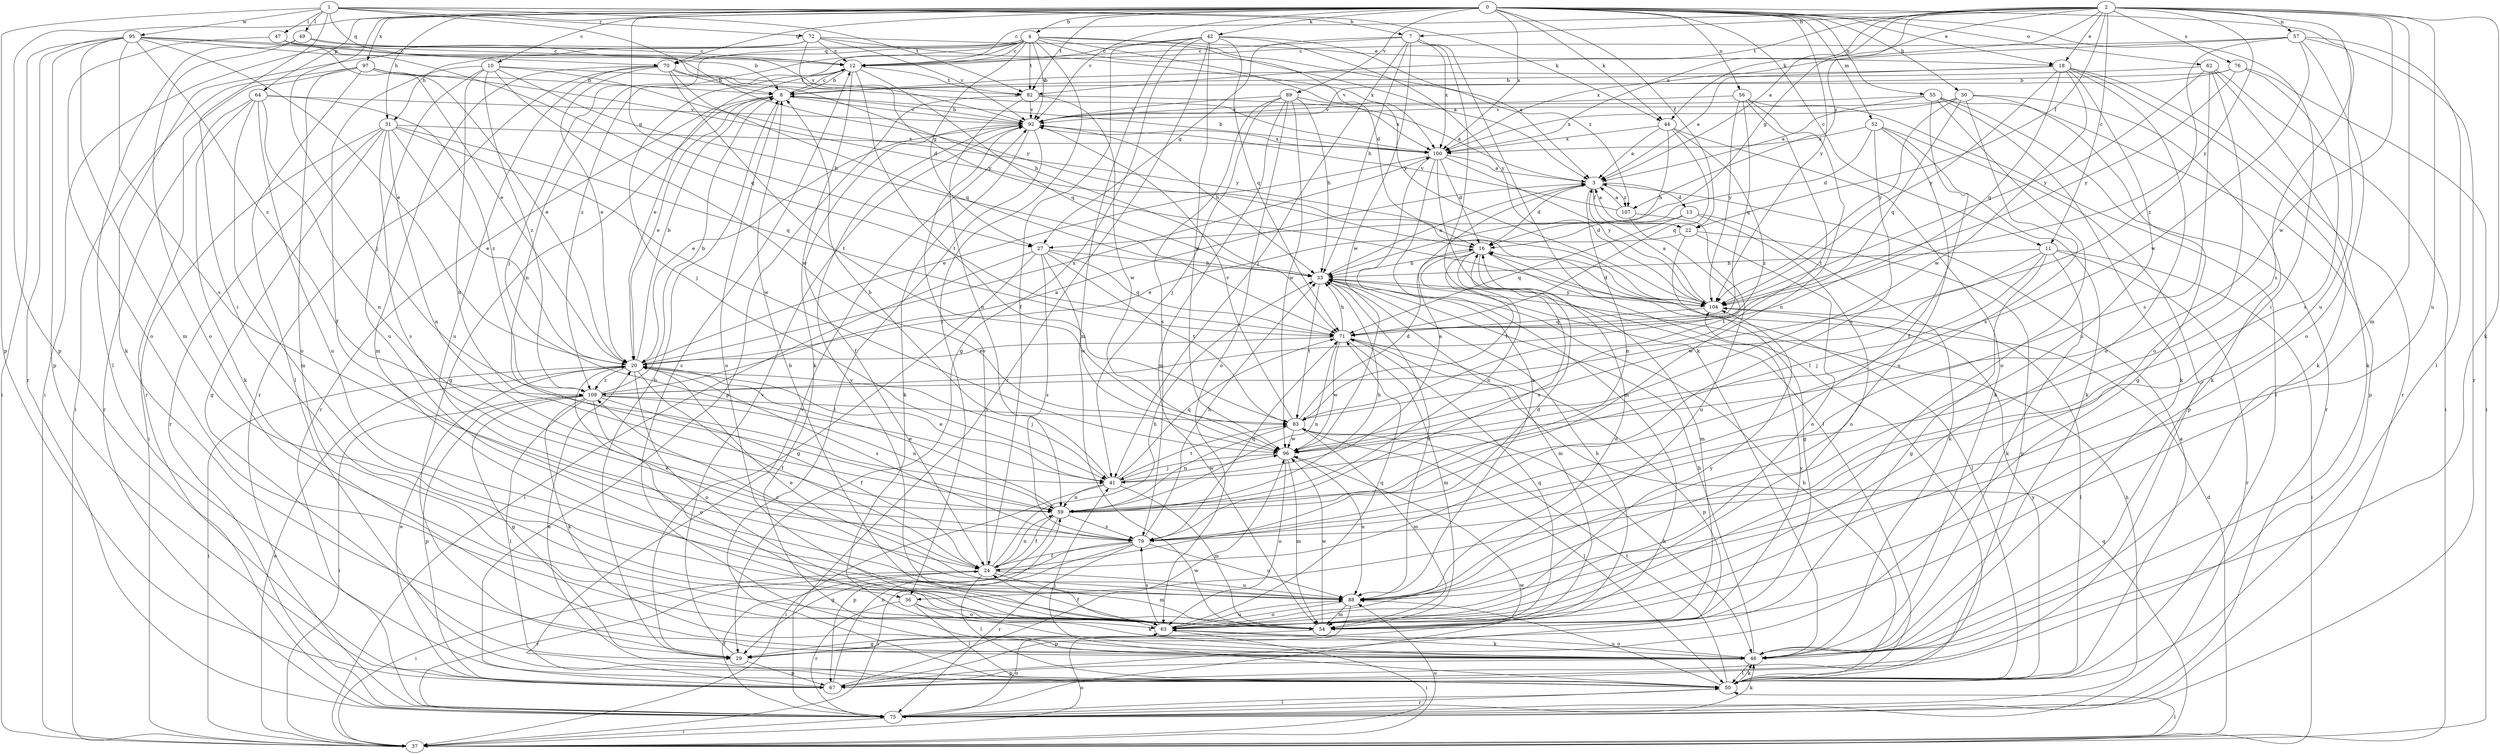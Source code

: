 strict digraph  {
0;
1;
2;
3;
4;
7;
8;
10;
11;
12;
13;
16;
18;
20;
22;
24;
27;
29;
30;
31;
33;
36;
37;
41;
42;
44;
46;
47;
49;
50;
52;
54;
55;
56;
57;
59;
62;
63;
64;
67;
70;
71;
72;
75;
76;
79;
82;
83;
88;
89;
92;
95;
96;
97;
100;
104;
107;
109;
0 -> 4  [label=b];
0 -> 10  [label=c];
0 -> 11  [label=c];
0 -> 18  [label=e];
0 -> 22  [label=f];
0 -> 27  [label=g];
0 -> 30  [label=h];
0 -> 31  [label=h];
0 -> 36  [label=i];
0 -> 41  [label=j];
0 -> 42  [label=k];
0 -> 44  [label=k];
0 -> 52  [label=m];
0 -> 55  [label=n];
0 -> 56  [label=n];
0 -> 62  [label=o];
0 -> 64  [label=p];
0 -> 67  [label=p];
0 -> 70  [label=q];
0 -> 82  [label=t];
0 -> 88  [label=u];
0 -> 89  [label=v];
0 -> 92  [label=v];
0 -> 97  [label=x];
0 -> 100  [label=x];
0 -> 104  [label=y];
1 -> 7  [label=b];
1 -> 36  [label=i];
1 -> 44  [label=k];
1 -> 47  [label=l];
1 -> 49  [label=l];
1 -> 67  [label=p];
1 -> 70  [label=q];
1 -> 72  [label=r];
1 -> 82  [label=t];
1 -> 95  [label=w];
1 -> 104  [label=y];
2 -> 3  [label=a];
2 -> 7  [label=b];
2 -> 11  [label=c];
2 -> 12  [label=c];
2 -> 18  [label=e];
2 -> 22  [label=f];
2 -> 27  [label=g];
2 -> 44  [label=k];
2 -> 46  [label=k];
2 -> 54  [label=m];
2 -> 57  [label=n];
2 -> 76  [label=s];
2 -> 79  [label=s];
2 -> 82  [label=t];
2 -> 88  [label=u];
2 -> 96  [label=w];
2 -> 100  [label=x];
2 -> 104  [label=y];
2 -> 107  [label=z];
3 -> 13  [label=d];
3 -> 16  [label=d];
3 -> 22  [label=f];
3 -> 59  [label=n];
3 -> 107  [label=z];
4 -> 12  [label=c];
4 -> 16  [label=d];
4 -> 18  [label=e];
4 -> 27  [label=g];
4 -> 31  [label=h];
4 -> 36  [label=i];
4 -> 41  [label=j];
4 -> 59  [label=n];
4 -> 70  [label=q];
4 -> 82  [label=t];
4 -> 92  [label=v];
4 -> 104  [label=y];
4 -> 107  [label=z];
4 -> 109  [label=z];
7 -> 12  [label=c];
7 -> 27  [label=g];
7 -> 33  [label=h];
7 -> 41  [label=j];
7 -> 46  [label=k];
7 -> 50  [label=l];
7 -> 96  [label=w];
7 -> 100  [label=x];
8 -> 12  [label=c];
8 -> 20  [label=e];
8 -> 29  [label=g];
8 -> 63  [label=o];
8 -> 75  [label=r];
8 -> 92  [label=v];
10 -> 24  [label=f];
10 -> 33  [label=h];
10 -> 59  [label=n];
10 -> 82  [label=t];
10 -> 88  [label=u];
10 -> 96  [label=w];
10 -> 104  [label=y];
10 -> 109  [label=z];
11 -> 29  [label=g];
11 -> 33  [label=h];
11 -> 37  [label=i];
11 -> 41  [label=j];
11 -> 46  [label=k];
11 -> 75  [label=r];
11 -> 96  [label=w];
12 -> 8  [label=b];
12 -> 20  [label=e];
12 -> 41  [label=j];
12 -> 46  [label=k];
12 -> 71  [label=q];
12 -> 82  [label=t];
12 -> 83  [label=t];
13 -> 16  [label=d];
13 -> 46  [label=k];
13 -> 63  [label=o];
13 -> 71  [label=q];
16 -> 33  [label=h];
16 -> 50  [label=l];
16 -> 54  [label=m];
16 -> 59  [label=n];
16 -> 79  [label=s];
16 -> 83  [label=t];
18 -> 3  [label=a];
18 -> 8  [label=b];
18 -> 46  [label=k];
18 -> 63  [label=o];
18 -> 71  [label=q];
18 -> 75  [label=r];
18 -> 88  [label=u];
18 -> 96  [label=w];
18 -> 104  [label=y];
20 -> 8  [label=b];
20 -> 24  [label=f];
20 -> 37  [label=i];
20 -> 41  [label=j];
20 -> 63  [label=o];
20 -> 79  [label=s];
20 -> 100  [label=x];
20 -> 109  [label=z];
22 -> 3  [label=a];
22 -> 20  [label=e];
22 -> 29  [label=g];
22 -> 63  [label=o];
22 -> 67  [label=p];
24 -> 16  [label=d];
24 -> 20  [label=e];
24 -> 33  [label=h];
24 -> 37  [label=i];
24 -> 50  [label=l];
24 -> 54  [label=m];
24 -> 59  [label=n];
24 -> 75  [label=r];
24 -> 88  [label=u];
24 -> 92  [label=v];
27 -> 29  [label=g];
27 -> 33  [label=h];
27 -> 37  [label=i];
27 -> 71  [label=q];
27 -> 79  [label=s];
27 -> 83  [label=t];
27 -> 96  [label=w];
29 -> 8  [label=b];
29 -> 67  [label=p];
29 -> 92  [label=v];
30 -> 29  [label=g];
30 -> 46  [label=k];
30 -> 71  [label=q];
30 -> 79  [label=s];
30 -> 92  [label=v];
30 -> 100  [label=x];
30 -> 104  [label=y];
31 -> 20  [label=e];
31 -> 29  [label=g];
31 -> 37  [label=i];
31 -> 59  [label=n];
31 -> 71  [label=q];
31 -> 75  [label=r];
31 -> 79  [label=s];
31 -> 96  [label=w];
31 -> 100  [label=x];
33 -> 3  [label=a];
33 -> 54  [label=m];
33 -> 83  [label=t];
33 -> 88  [label=u];
33 -> 104  [label=y];
36 -> 46  [label=k];
36 -> 50  [label=l];
36 -> 63  [label=o];
36 -> 75  [label=r];
37 -> 16  [label=d];
37 -> 20  [label=e];
37 -> 50  [label=l];
37 -> 63  [label=o];
37 -> 71  [label=q];
37 -> 88  [label=u];
41 -> 3  [label=a];
41 -> 8  [label=b];
41 -> 20  [label=e];
41 -> 37  [label=i];
41 -> 54  [label=m];
41 -> 59  [label=n];
41 -> 71  [label=q];
41 -> 83  [label=t];
41 -> 96  [label=w];
42 -> 3  [label=a];
42 -> 12  [label=c];
42 -> 24  [label=f];
42 -> 29  [label=g];
42 -> 54  [label=m];
42 -> 71  [label=q];
42 -> 75  [label=r];
42 -> 96  [label=w];
42 -> 104  [label=y];
44 -> 3  [label=a];
44 -> 33  [label=h];
44 -> 46  [label=k];
44 -> 71  [label=q];
44 -> 100  [label=x];
44 -> 109  [label=z];
46 -> 12  [label=c];
46 -> 33  [label=h];
46 -> 50  [label=l];
46 -> 63  [label=o];
46 -> 67  [label=p];
47 -> 12  [label=c];
47 -> 20  [label=e];
47 -> 63  [label=o];
47 -> 92  [label=v];
49 -> 8  [label=b];
49 -> 12  [label=c];
49 -> 50  [label=l];
49 -> 63  [label=o];
50 -> 3  [label=a];
50 -> 20  [label=e];
50 -> 33  [label=h];
50 -> 41  [label=j];
50 -> 46  [label=k];
50 -> 75  [label=r];
50 -> 83  [label=t];
50 -> 88  [label=u];
50 -> 104  [label=y];
52 -> 16  [label=d];
52 -> 46  [label=k];
52 -> 59  [label=n];
52 -> 67  [label=p];
52 -> 88  [label=u];
52 -> 100  [label=x];
54 -> 29  [label=g];
54 -> 33  [label=h];
54 -> 71  [label=q];
54 -> 92  [label=v];
54 -> 96  [label=w];
54 -> 104  [label=y];
55 -> 3  [label=a];
55 -> 24  [label=f];
55 -> 46  [label=k];
55 -> 63  [label=o];
55 -> 67  [label=p];
55 -> 75  [label=r];
55 -> 92  [label=v];
56 -> 50  [label=l];
56 -> 59  [label=n];
56 -> 71  [label=q];
56 -> 83  [label=t];
56 -> 92  [label=v];
56 -> 104  [label=y];
57 -> 12  [label=c];
57 -> 50  [label=l];
57 -> 63  [label=o];
57 -> 75  [label=r];
57 -> 96  [label=w];
57 -> 100  [label=x];
57 -> 109  [label=z];
59 -> 20  [label=e];
59 -> 24  [label=f];
59 -> 33  [label=h];
59 -> 67  [label=p];
59 -> 79  [label=s];
62 -> 8  [label=b];
62 -> 37  [label=i];
62 -> 46  [label=k];
62 -> 63  [label=o];
62 -> 79  [label=s];
62 -> 104  [label=y];
63 -> 8  [label=b];
63 -> 16  [label=d];
63 -> 24  [label=f];
63 -> 37  [label=i];
63 -> 46  [label=k];
63 -> 71  [label=q];
63 -> 79  [label=s];
63 -> 88  [label=u];
63 -> 104  [label=y];
64 -> 46  [label=k];
64 -> 54  [label=m];
64 -> 59  [label=n];
64 -> 75  [label=r];
64 -> 88  [label=u];
64 -> 92  [label=v];
64 -> 109  [label=z];
67 -> 20  [label=e];
67 -> 59  [label=n];
67 -> 92  [label=v];
67 -> 96  [label=w];
70 -> 8  [label=b];
70 -> 20  [label=e];
70 -> 33  [label=h];
70 -> 54  [label=m];
70 -> 71  [label=q];
70 -> 75  [label=r];
70 -> 83  [label=t];
70 -> 88  [label=u];
71 -> 20  [label=e];
71 -> 33  [label=h];
71 -> 54  [label=m];
71 -> 59  [label=n];
71 -> 67  [label=p];
71 -> 96  [label=w];
72 -> 3  [label=a];
72 -> 12  [label=c];
72 -> 37  [label=i];
72 -> 46  [label=k];
72 -> 92  [label=v];
72 -> 100  [label=x];
72 -> 104  [label=y];
75 -> 24  [label=f];
75 -> 33  [label=h];
75 -> 37  [label=i];
75 -> 46  [label=k];
75 -> 50  [label=l];
75 -> 63  [label=o];
75 -> 96  [label=w];
76 -> 8  [label=b];
76 -> 37  [label=i];
76 -> 79  [label=s];
76 -> 92  [label=v];
76 -> 104  [label=y];
79 -> 24  [label=f];
79 -> 29  [label=g];
79 -> 33  [label=h];
79 -> 37  [label=i];
79 -> 71  [label=q];
79 -> 75  [label=r];
79 -> 88  [label=u];
82 -> 3  [label=a];
82 -> 59  [label=n];
82 -> 67  [label=p];
82 -> 92  [label=v];
82 -> 96  [label=w];
83 -> 16  [label=d];
83 -> 46  [label=k];
83 -> 50  [label=l];
83 -> 54  [label=m];
83 -> 59  [label=n];
83 -> 92  [label=v];
83 -> 96  [label=w];
88 -> 20  [label=e];
88 -> 54  [label=m];
88 -> 63  [label=o];
88 -> 67  [label=p];
88 -> 109  [label=z];
89 -> 33  [label=h];
89 -> 41  [label=j];
89 -> 54  [label=m];
89 -> 63  [label=o];
89 -> 79  [label=s];
89 -> 92  [label=v];
89 -> 96  [label=w];
89 -> 100  [label=x];
92 -> 8  [label=b];
92 -> 20  [label=e];
92 -> 24  [label=f];
92 -> 33  [label=h];
92 -> 46  [label=k];
92 -> 50  [label=l];
92 -> 100  [label=x];
95 -> 12  [label=c];
95 -> 20  [label=e];
95 -> 37  [label=i];
95 -> 54  [label=m];
95 -> 67  [label=p];
95 -> 71  [label=q];
95 -> 75  [label=r];
95 -> 79  [label=s];
95 -> 100  [label=x];
95 -> 109  [label=z];
96 -> 41  [label=j];
96 -> 54  [label=m];
96 -> 63  [label=o];
96 -> 88  [label=u];
97 -> 8  [label=b];
97 -> 16  [label=d];
97 -> 20  [label=e];
97 -> 37  [label=i];
97 -> 50  [label=l];
97 -> 63  [label=o];
97 -> 75  [label=r];
100 -> 3  [label=a];
100 -> 8  [label=b];
100 -> 16  [label=d];
100 -> 20  [label=e];
100 -> 50  [label=l];
100 -> 54  [label=m];
100 -> 88  [label=u];
100 -> 104  [label=y];
104 -> 3  [label=a];
104 -> 16  [label=d];
104 -> 50  [label=l];
104 -> 71  [label=q];
107 -> 3  [label=a];
107 -> 83  [label=t];
107 -> 88  [label=u];
107 -> 92  [label=v];
109 -> 3  [label=a];
109 -> 8  [label=b];
109 -> 24  [label=f];
109 -> 29  [label=g];
109 -> 37  [label=i];
109 -> 46  [label=k];
109 -> 50  [label=l];
109 -> 59  [label=n];
109 -> 63  [label=o];
109 -> 67  [label=p];
109 -> 83  [label=t];
}
